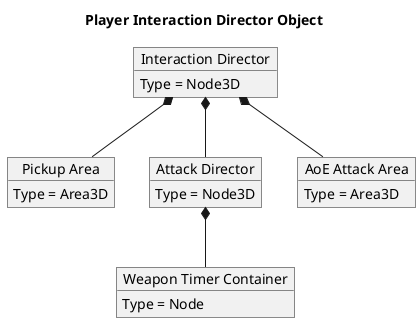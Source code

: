 @startuml Player-Interaction-Director-Object

title Player Interaction Director Object

object "Interaction Director" as InteractionDir
object "Pickup Area" as PickupArea
object "Attack Director" as AttackDir
object "Weapon Timer Container" as WeaponTimerCont
object "AoE Attack Area" as AoEArea

InteractionDir : Type = Node3D
PickupArea : Type = Area3D
AttackDir : Type = Node3D
WeaponTimerCont : Type = Node
AoEArea : Type = Area3D

InteractionDir *-- AttackDir
InteractionDir *-- PickupArea
InteractionDir *-- AoEArea
AttackDir *-- WeaponTimerCont

@enduml